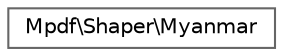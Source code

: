 digraph "Graphical Class Hierarchy"
{
 // LATEX_PDF_SIZE
  bgcolor="transparent";
  edge [fontname=Helvetica,fontsize=10,labelfontname=Helvetica,labelfontsize=10];
  node [fontname=Helvetica,fontsize=10,shape=box,height=0.2,width=0.4];
  rankdir="LR";
  Node0 [id="Node000000",label="Mpdf\\Shaper\\Myanmar",height=0.2,width=0.4,color="grey40", fillcolor="white", style="filled",URL="$classMpdf_1_1Shaper_1_1Myanmar.html",tooltip=" "];
}

